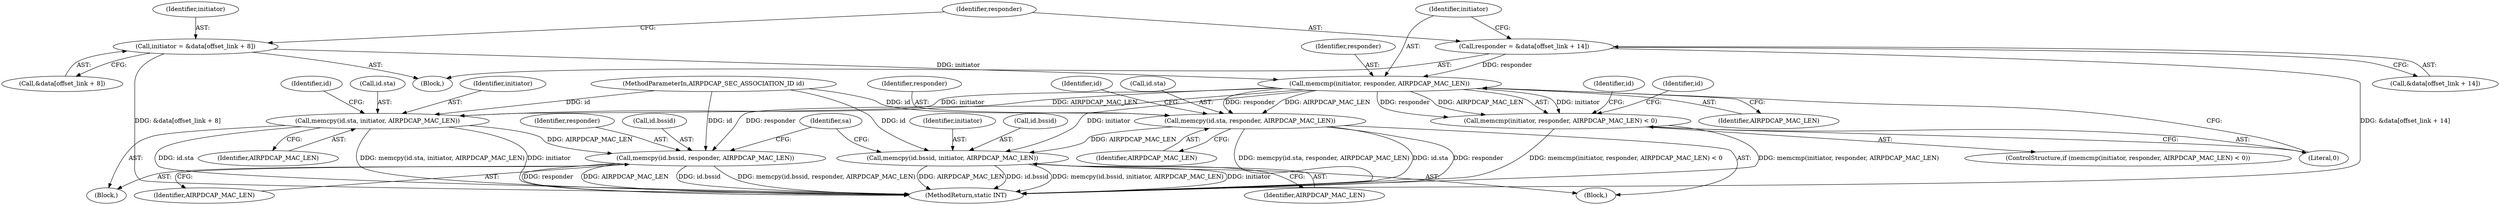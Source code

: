 digraph "0_wireshark_9b0b20b8d5f8c9f7839d58ff6c5900f7e19283b4@API" {
"1000662" [label="(Call,memcmp(initiator, responder, AIRPDCAP_MAC_LEN))"];
"1000644" [label="(Call,initiator = &data[offset_link + 8])"];
"1000652" [label="(Call,responder = &data[offset_link + 14])"];
"1000661" [label="(Call,memcmp(initiator, responder, AIRPDCAP_MAC_LEN) < 0)"];
"1000668" [label="(Call,memcpy(id.sta, initiator, AIRPDCAP_MAC_LEN))"];
"1000674" [label="(Call,memcpy(id.bssid, responder, AIRPDCAP_MAC_LEN))"];
"1000682" [label="(Call,memcpy(id.sta, responder, AIRPDCAP_MAC_LEN))"];
"1000688" [label="(Call,memcpy(id.bssid, initiator, AIRPDCAP_MAC_LEN))"];
"1000679" [label="(Identifier,AIRPDCAP_MAC_LEN)"];
"1000681" [label="(Block,)"];
"1000660" [label="(ControlStructure,if (memcmp(initiator, responder, AIRPDCAP_MAC_LEN) < 0))"];
"1000646" [label="(Call,&data[offset_link + 8])"];
"1000653" [label="(Identifier,responder)"];
"1000669" [label="(Call,id.sta)"];
"1000682" [label="(Call,memcpy(id.sta, responder, AIRPDCAP_MAC_LEN))"];
"1000678" [label="(Identifier,responder)"];
"1000668" [label="(Call,memcpy(id.sta, initiator, AIRPDCAP_MAC_LEN))"];
"1000670" [label="(Identifier,id)"];
"1000645" [label="(Identifier,initiator)"];
"1000663" [label="(Identifier,initiator)"];
"1000693" [label="(Identifier,AIRPDCAP_MAC_LEN)"];
"1000695" [label="(Identifier,sa)"];
"1000644" [label="(Call,initiator = &data[offset_link + 8])"];
"1000686" [label="(Identifier,responder)"];
"1000689" [label="(Call,id.bssid)"];
"1000690" [label="(Identifier,id)"];
"1000687" [label="(Identifier,AIRPDCAP_MAC_LEN)"];
"1000666" [label="(Literal,0)"];
"1000672" [label="(Identifier,initiator)"];
"1000674" [label="(Call,memcpy(id.bssid, responder, AIRPDCAP_MAC_LEN))"];
"1000675" [label="(Call,id.bssid)"];
"1000692" [label="(Identifier,initiator)"];
"1000676" [label="(Identifier,id)"];
"1000473" [label="(Block,)"];
"1000654" [label="(Call,&data[offset_link + 14])"];
"1000667" [label="(Block,)"];
"1000661" [label="(Call,memcmp(initiator, responder, AIRPDCAP_MAC_LEN) < 0)"];
"1000665" [label="(Identifier,AIRPDCAP_MAC_LEN)"];
"1000664" [label="(Identifier,responder)"];
"1000779" [label="(MethodReturn,static INT)"];
"1000673" [label="(Identifier,AIRPDCAP_MAC_LEN)"];
"1000683" [label="(Call,id.sta)"];
"1000688" [label="(Call,memcpy(id.bssid, initiator, AIRPDCAP_MAC_LEN))"];
"1000684" [label="(Identifier,id)"];
"1000652" [label="(Call,responder = &data[offset_link + 14])"];
"1000151" [label="(MethodParameterIn,AIRPDCAP_SEC_ASSOCIATION_ID id)"];
"1000662" [label="(Call,memcmp(initiator, responder, AIRPDCAP_MAC_LEN))"];
"1000662" -> "1000661"  [label="AST: "];
"1000662" -> "1000665"  [label="CFG: "];
"1000663" -> "1000662"  [label="AST: "];
"1000664" -> "1000662"  [label="AST: "];
"1000665" -> "1000662"  [label="AST: "];
"1000666" -> "1000662"  [label="CFG: "];
"1000662" -> "1000661"  [label="DDG: initiator"];
"1000662" -> "1000661"  [label="DDG: responder"];
"1000662" -> "1000661"  [label="DDG: AIRPDCAP_MAC_LEN"];
"1000644" -> "1000662"  [label="DDG: initiator"];
"1000652" -> "1000662"  [label="DDG: responder"];
"1000662" -> "1000668"  [label="DDG: initiator"];
"1000662" -> "1000668"  [label="DDG: AIRPDCAP_MAC_LEN"];
"1000662" -> "1000674"  [label="DDG: responder"];
"1000662" -> "1000682"  [label="DDG: responder"];
"1000662" -> "1000682"  [label="DDG: AIRPDCAP_MAC_LEN"];
"1000662" -> "1000688"  [label="DDG: initiator"];
"1000644" -> "1000473"  [label="AST: "];
"1000644" -> "1000646"  [label="CFG: "];
"1000645" -> "1000644"  [label="AST: "];
"1000646" -> "1000644"  [label="AST: "];
"1000653" -> "1000644"  [label="CFG: "];
"1000644" -> "1000779"  [label="DDG: &data[offset_link + 8]"];
"1000652" -> "1000473"  [label="AST: "];
"1000652" -> "1000654"  [label="CFG: "];
"1000653" -> "1000652"  [label="AST: "];
"1000654" -> "1000652"  [label="AST: "];
"1000663" -> "1000652"  [label="CFG: "];
"1000652" -> "1000779"  [label="DDG: &data[offset_link + 14]"];
"1000661" -> "1000660"  [label="AST: "];
"1000661" -> "1000666"  [label="CFG: "];
"1000666" -> "1000661"  [label="AST: "];
"1000670" -> "1000661"  [label="CFG: "];
"1000684" -> "1000661"  [label="CFG: "];
"1000661" -> "1000779"  [label="DDG: memcmp(initiator, responder, AIRPDCAP_MAC_LEN) < 0"];
"1000661" -> "1000779"  [label="DDG: memcmp(initiator, responder, AIRPDCAP_MAC_LEN)"];
"1000668" -> "1000667"  [label="AST: "];
"1000668" -> "1000673"  [label="CFG: "];
"1000669" -> "1000668"  [label="AST: "];
"1000672" -> "1000668"  [label="AST: "];
"1000673" -> "1000668"  [label="AST: "];
"1000676" -> "1000668"  [label="CFG: "];
"1000668" -> "1000779"  [label="DDG: memcpy(id.sta, initiator, AIRPDCAP_MAC_LEN)"];
"1000668" -> "1000779"  [label="DDG: initiator"];
"1000668" -> "1000779"  [label="DDG: id.sta"];
"1000151" -> "1000668"  [label="DDG: id"];
"1000668" -> "1000674"  [label="DDG: AIRPDCAP_MAC_LEN"];
"1000674" -> "1000667"  [label="AST: "];
"1000674" -> "1000679"  [label="CFG: "];
"1000675" -> "1000674"  [label="AST: "];
"1000678" -> "1000674"  [label="AST: "];
"1000679" -> "1000674"  [label="AST: "];
"1000695" -> "1000674"  [label="CFG: "];
"1000674" -> "1000779"  [label="DDG: responder"];
"1000674" -> "1000779"  [label="DDG: AIRPDCAP_MAC_LEN"];
"1000674" -> "1000779"  [label="DDG: id.bssid"];
"1000674" -> "1000779"  [label="DDG: memcpy(id.bssid, responder, AIRPDCAP_MAC_LEN)"];
"1000151" -> "1000674"  [label="DDG: id"];
"1000682" -> "1000681"  [label="AST: "];
"1000682" -> "1000687"  [label="CFG: "];
"1000683" -> "1000682"  [label="AST: "];
"1000686" -> "1000682"  [label="AST: "];
"1000687" -> "1000682"  [label="AST: "];
"1000690" -> "1000682"  [label="CFG: "];
"1000682" -> "1000779"  [label="DDG: memcpy(id.sta, responder, AIRPDCAP_MAC_LEN)"];
"1000682" -> "1000779"  [label="DDG: id.sta"];
"1000682" -> "1000779"  [label="DDG: responder"];
"1000151" -> "1000682"  [label="DDG: id"];
"1000682" -> "1000688"  [label="DDG: AIRPDCAP_MAC_LEN"];
"1000688" -> "1000681"  [label="AST: "];
"1000688" -> "1000693"  [label="CFG: "];
"1000689" -> "1000688"  [label="AST: "];
"1000692" -> "1000688"  [label="AST: "];
"1000693" -> "1000688"  [label="AST: "];
"1000695" -> "1000688"  [label="CFG: "];
"1000688" -> "1000779"  [label="DDG: AIRPDCAP_MAC_LEN"];
"1000688" -> "1000779"  [label="DDG: id.bssid"];
"1000688" -> "1000779"  [label="DDG: memcpy(id.bssid, initiator, AIRPDCAP_MAC_LEN)"];
"1000688" -> "1000779"  [label="DDG: initiator"];
"1000151" -> "1000688"  [label="DDG: id"];
}
